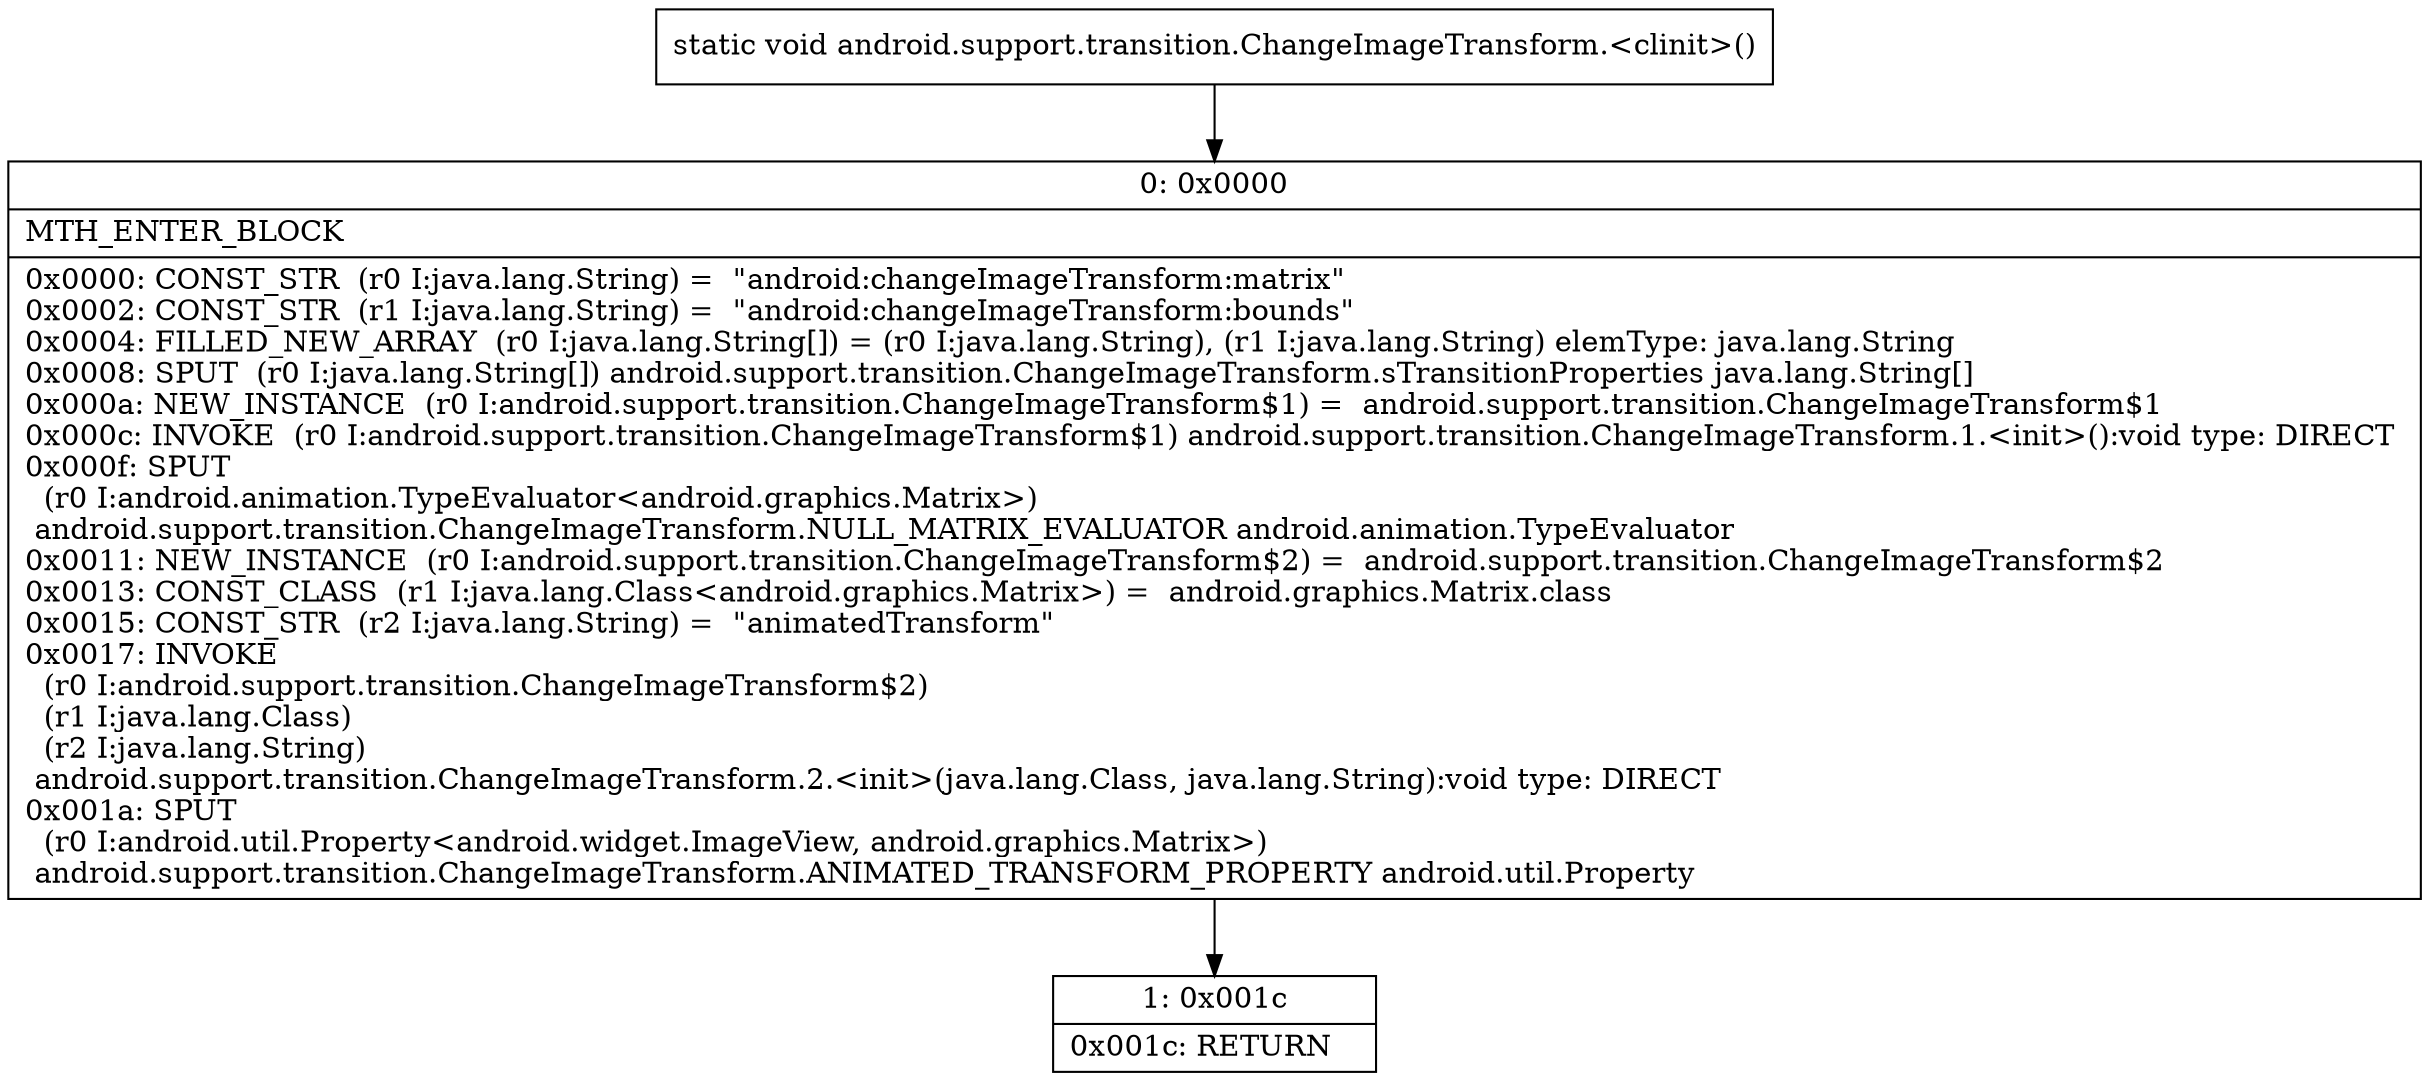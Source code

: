 digraph "CFG forandroid.support.transition.ChangeImageTransform.\<clinit\>()V" {
Node_0 [shape=record,label="{0\:\ 0x0000|MTH_ENTER_BLOCK\l|0x0000: CONST_STR  (r0 I:java.lang.String) =  \"android:changeImageTransform:matrix\" \l0x0002: CONST_STR  (r1 I:java.lang.String) =  \"android:changeImageTransform:bounds\" \l0x0004: FILLED_NEW_ARRAY  (r0 I:java.lang.String[]) = (r0 I:java.lang.String), (r1 I:java.lang.String) elemType: java.lang.String \l0x0008: SPUT  (r0 I:java.lang.String[]) android.support.transition.ChangeImageTransform.sTransitionProperties java.lang.String[] \l0x000a: NEW_INSTANCE  (r0 I:android.support.transition.ChangeImageTransform$1) =  android.support.transition.ChangeImageTransform$1 \l0x000c: INVOKE  (r0 I:android.support.transition.ChangeImageTransform$1) android.support.transition.ChangeImageTransform.1.\<init\>():void type: DIRECT \l0x000f: SPUT  \l  (r0 I:android.animation.TypeEvaluator\<android.graphics.Matrix\>)\l android.support.transition.ChangeImageTransform.NULL_MATRIX_EVALUATOR android.animation.TypeEvaluator \l0x0011: NEW_INSTANCE  (r0 I:android.support.transition.ChangeImageTransform$2) =  android.support.transition.ChangeImageTransform$2 \l0x0013: CONST_CLASS  (r1 I:java.lang.Class\<android.graphics.Matrix\>) =  android.graphics.Matrix.class \l0x0015: CONST_STR  (r2 I:java.lang.String) =  \"animatedTransform\" \l0x0017: INVOKE  \l  (r0 I:android.support.transition.ChangeImageTransform$2)\l  (r1 I:java.lang.Class)\l  (r2 I:java.lang.String)\l android.support.transition.ChangeImageTransform.2.\<init\>(java.lang.Class, java.lang.String):void type: DIRECT \l0x001a: SPUT  \l  (r0 I:android.util.Property\<android.widget.ImageView, android.graphics.Matrix\>)\l android.support.transition.ChangeImageTransform.ANIMATED_TRANSFORM_PROPERTY android.util.Property \l}"];
Node_1 [shape=record,label="{1\:\ 0x001c|0x001c: RETURN   \l}"];
MethodNode[shape=record,label="{static void android.support.transition.ChangeImageTransform.\<clinit\>() }"];
MethodNode -> Node_0;
Node_0 -> Node_1;
}

